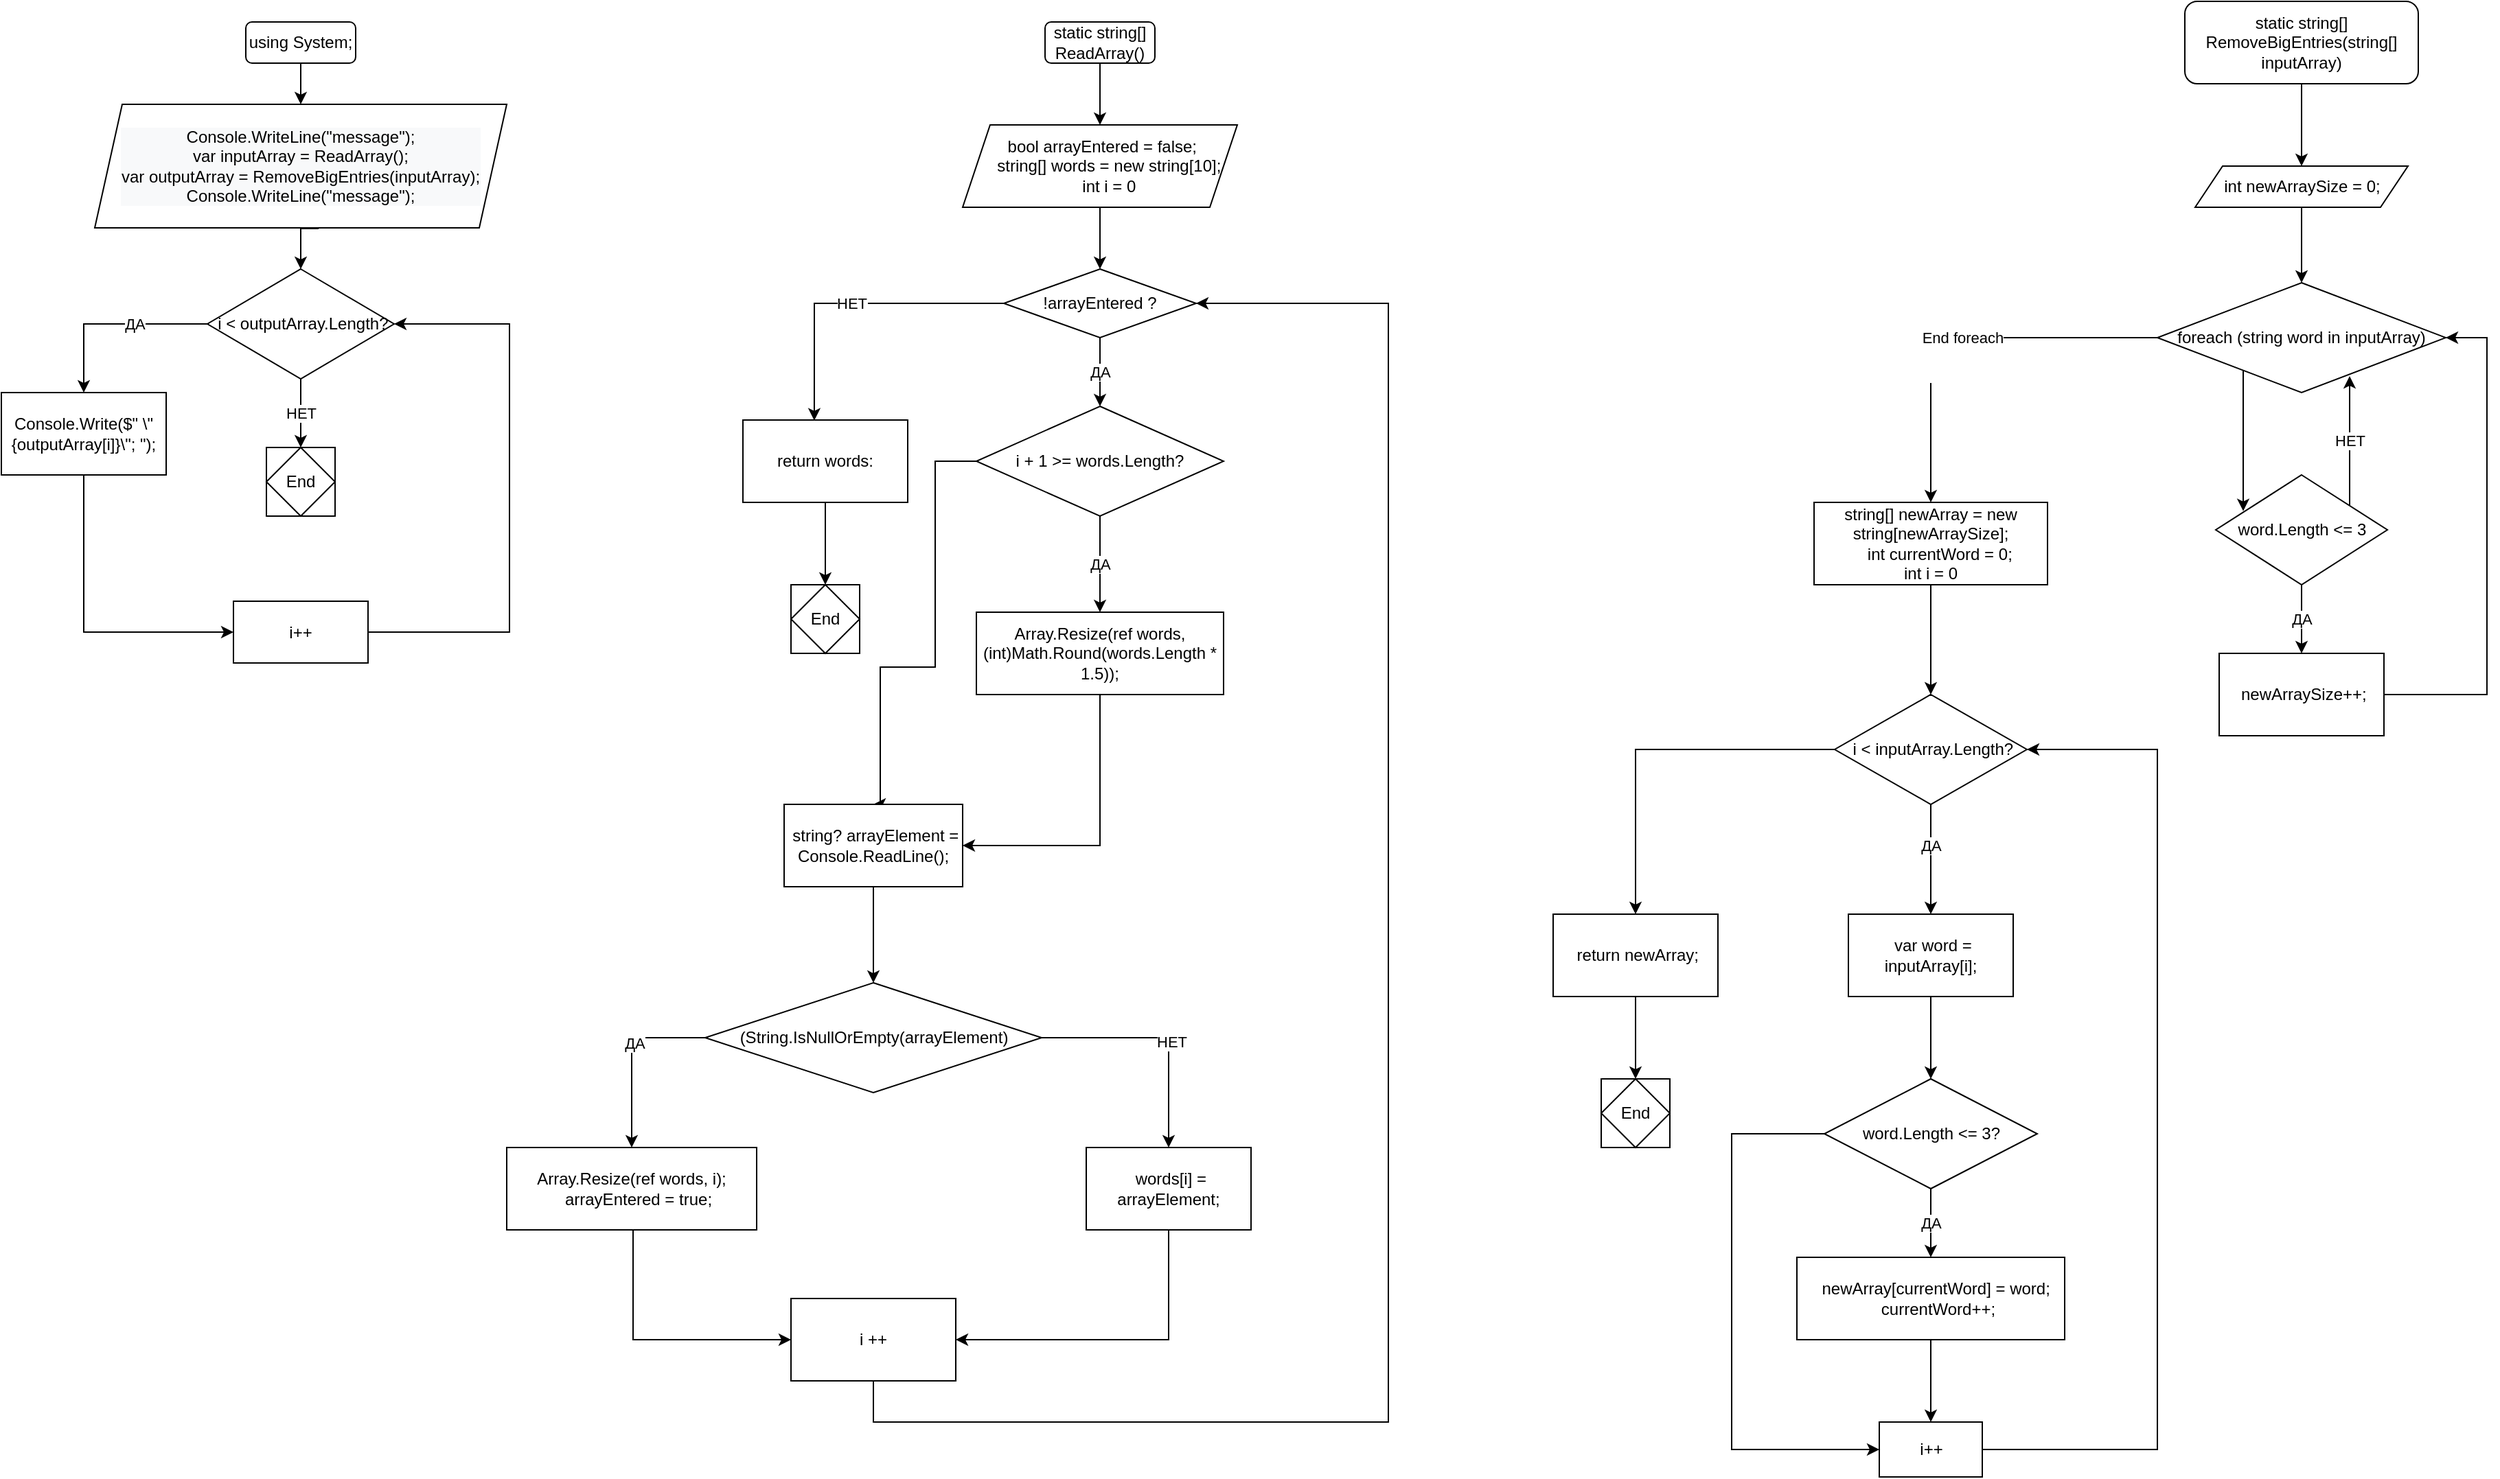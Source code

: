 <mxfile version="17.4.6" type="device"><diagram id="G7JeU6mXH50WPupGvraC" name="Page-1"><mxGraphModel dx="1970" dy="1273" grid="1" gridSize="10" guides="1" tooltips="1" connect="1" arrows="1" fold="1" page="1" pageScale="1" pageWidth="827" pageHeight="1169" math="0" shadow="0"><root><mxCell id="0"/><mxCell id="1" parent="0"/><mxCell id="7B86sebAGpOl5B1m4ffK-11" style="edgeStyle=orthogonalEdgeStyle;rounded=0;orthogonalLoop=1;jettySize=auto;html=1;entryX=0.5;entryY=0;entryDx=0;entryDy=0;" edge="1" parent="1" source="jtyNxbz2khBqsItdPSs9-1" target="7B86sebAGpOl5B1m4ffK-9"><mxGeometry relative="1" as="geometry"/></mxCell><mxCell id="jtyNxbz2khBqsItdPSs9-1" value="using System;" style="rounded=1;whiteSpace=wrap;html=1;" parent="1" vertex="1"><mxGeometry x="318" y="140" width="80" height="30" as="geometry"/></mxCell><mxCell id="7B86sebAGpOl5B1m4ffK-3" style="edgeStyle=orthogonalEdgeStyle;rounded=0;orthogonalLoop=1;jettySize=auto;html=1;entryX=0.5;entryY=0;entryDx=0;entryDy=0;" edge="1" parent="1" target="7B86sebAGpOl5B1m4ffK-2"><mxGeometry relative="1" as="geometry"><mxPoint x="370.0" y="260.0" as="sourcePoint"/></mxGeometry></mxCell><mxCell id="7B86sebAGpOl5B1m4ffK-7" value="НЕТ" style="edgeStyle=orthogonalEdgeStyle;rounded=0;orthogonalLoop=1;jettySize=auto;html=1;entryX=0.5;entryY=0;entryDx=0;entryDy=0;" edge="1" parent="1" source="7B86sebAGpOl5B1m4ffK-2" target="7B86sebAGpOl5B1m4ffK-6"><mxGeometry relative="1" as="geometry"/></mxCell><mxCell id="7B86sebAGpOl5B1m4ffK-12" style="edgeStyle=orthogonalEdgeStyle;rounded=0;orthogonalLoop=1;jettySize=auto;html=1;entryX=0.5;entryY=0;entryDx=0;entryDy=0;" edge="1" parent="1" source="7B86sebAGpOl5B1m4ffK-2" target="7B86sebAGpOl5B1m4ffK-8"><mxGeometry relative="1" as="geometry"/></mxCell><mxCell id="7B86sebAGpOl5B1m4ffK-13" value="ДА" style="edgeLabel;html=1;align=center;verticalAlign=middle;resizable=0;points=[];" vertex="1" connectable="0" parent="7B86sebAGpOl5B1m4ffK-12"><mxGeometry x="-0.238" relative="1" as="geometry"><mxPoint as="offset"/></mxGeometry></mxCell><mxCell id="7B86sebAGpOl5B1m4ffK-2" value="&amp;nbsp;i &amp;lt; outputArray.Length?" style="rhombus;whiteSpace=wrap;html=1;" vertex="1" parent="1"><mxGeometry x="290" y="320" width="136" height="80" as="geometry"/></mxCell><mxCell id="7B86sebAGpOl5B1m4ffK-5" value="" style="whiteSpace=wrap;html=1;aspect=fixed;" vertex="1" parent="1"><mxGeometry x="333" y="450" width="50" height="50" as="geometry"/></mxCell><mxCell id="7B86sebAGpOl5B1m4ffK-6" value="End" style="rhombus;whiteSpace=wrap;html=1;" vertex="1" parent="1"><mxGeometry x="333" y="450" width="50" height="50" as="geometry"/></mxCell><mxCell id="7B86sebAGpOl5B1m4ffK-16" style="edgeStyle=orthogonalEdgeStyle;rounded=0;orthogonalLoop=1;jettySize=auto;html=1;entryX=0;entryY=0.5;entryDx=0;entryDy=0;" edge="1" parent="1" source="7B86sebAGpOl5B1m4ffK-8" target="7B86sebAGpOl5B1m4ffK-14"><mxGeometry relative="1" as="geometry"><Array as="points"><mxPoint x="200" y="585"/></Array></mxGeometry></mxCell><mxCell id="7B86sebAGpOl5B1m4ffK-8" value="Console.Write($&quot; \&quot;{outputArray[i]}\&quot;; &quot;);" style="rounded=0;whiteSpace=wrap;html=1;" vertex="1" parent="1"><mxGeometry x="140" y="410" width="120" height="60" as="geometry"/></mxCell><mxCell id="7B86sebAGpOl5B1m4ffK-9" value="&#10;&#10;&lt;div style=&quot;color: rgb(0, 0, 0); font-family: helvetica; font-size: 12px; font-style: normal; font-weight: 400; letter-spacing: normal; text-align: center; text-indent: 0px; text-transform: none; word-spacing: 0px; background-color: rgb(248, 249, 250);&quot;&gt;Console.WriteLine(&quot;message&quot;);&lt;/div&gt;&lt;div style=&quot;color: rgb(0, 0, 0); font-family: helvetica; font-size: 12px; font-style: normal; font-weight: 400; letter-spacing: normal; text-align: center; text-indent: 0px; text-transform: none; word-spacing: 0px; background-color: rgb(248, 249, 250);&quot;&gt;var inputArray = ReadArray();&lt;/div&gt;&lt;div style=&quot;color: rgb(0, 0, 0); font-family: helvetica; font-size: 12px; font-style: normal; font-weight: 400; letter-spacing: normal; text-align: center; text-indent: 0px; text-transform: none; word-spacing: 0px; background-color: rgb(248, 249, 250);&quot;&gt;var outputArray = RemoveBigEntries(inputArray);&lt;/div&gt;&lt;div style=&quot;color: rgb(0, 0, 0); font-family: helvetica; font-size: 12px; font-style: normal; font-weight: 400; letter-spacing: normal; text-align: center; text-indent: 0px; text-transform: none; word-spacing: 0px; background-color: rgb(248, 249, 250);&quot;&gt;Console.WriteLine(&quot;message&quot;);&lt;/div&gt;&#10;&#10;" style="shape=parallelogram;perimeter=parallelogramPerimeter;whiteSpace=wrap;html=1;fixedSize=1;" vertex="1" parent="1"><mxGeometry x="208" y="200" width="300" height="90" as="geometry"/></mxCell><mxCell id="7B86sebAGpOl5B1m4ffK-17" style="edgeStyle=orthogonalEdgeStyle;rounded=0;orthogonalLoop=1;jettySize=auto;html=1;entryX=1;entryY=0.5;entryDx=0;entryDy=0;" edge="1" parent="1" source="7B86sebAGpOl5B1m4ffK-14" target="7B86sebAGpOl5B1m4ffK-2"><mxGeometry relative="1" as="geometry"><Array as="points"><mxPoint x="510" y="585"/><mxPoint x="510" y="360"/></Array></mxGeometry></mxCell><mxCell id="7B86sebAGpOl5B1m4ffK-14" value="i++" style="rounded=0;whiteSpace=wrap;html=1;" vertex="1" parent="1"><mxGeometry x="309" y="562" width="98" height="45" as="geometry"/></mxCell><mxCell id="7B86sebAGpOl5B1m4ffK-21" style="edgeStyle=orthogonalEdgeStyle;rounded=0;orthogonalLoop=1;jettySize=auto;html=1;entryX=0.5;entryY=0;entryDx=0;entryDy=0;" edge="1" parent="1" source="7B86sebAGpOl5B1m4ffK-19" target="7B86sebAGpOl5B1m4ffK-20"><mxGeometry relative="1" as="geometry"/></mxCell><mxCell id="7B86sebAGpOl5B1m4ffK-19" value="static string[] ReadArray()" style="rounded=1;whiteSpace=wrap;html=1;" vertex="1" parent="1"><mxGeometry x="900" y="140" width="80" height="30" as="geometry"/></mxCell><mxCell id="7B86sebAGpOl5B1m4ffK-23" style="edgeStyle=orthogonalEdgeStyle;rounded=0;orthogonalLoop=1;jettySize=auto;html=1;" edge="1" parent="1" source="7B86sebAGpOl5B1m4ffK-20" target="7B86sebAGpOl5B1m4ffK-22"><mxGeometry relative="1" as="geometry"/></mxCell><mxCell id="7B86sebAGpOl5B1m4ffK-20" value="&lt;div&gt;&amp;nbsp;bool arrayEntered = false;&lt;/div&gt;&lt;div&gt;&amp;nbsp; &amp;nbsp; string[] words = new string[10];&lt;/div&gt;&lt;div&gt;&amp;nbsp; &amp;nbsp; int i = 0&lt;/div&gt;" style="shape=parallelogram;perimeter=parallelogramPerimeter;whiteSpace=wrap;html=1;fixedSize=1;" vertex="1" parent="1"><mxGeometry x="840" y="215" width="200" height="60" as="geometry"/></mxCell><mxCell id="7B86sebAGpOl5B1m4ffK-25" value="ДА" style="edgeStyle=orthogonalEdgeStyle;rounded=0;orthogonalLoop=1;jettySize=auto;html=1;entryX=0.5;entryY=0;entryDx=0;entryDy=0;" edge="1" parent="1" source="7B86sebAGpOl5B1m4ffK-22" target="7B86sebAGpOl5B1m4ffK-24"><mxGeometry relative="1" as="geometry"/></mxCell><mxCell id="7B86sebAGpOl5B1m4ffK-27" value="НЕТ" style="edgeStyle=orthogonalEdgeStyle;rounded=0;orthogonalLoop=1;jettySize=auto;html=1;entryX=0.433;entryY=0.006;entryDx=0;entryDy=0;entryPerimeter=0;" edge="1" parent="1" source="7B86sebAGpOl5B1m4ffK-22" target="7B86sebAGpOl5B1m4ffK-26"><mxGeometry relative="1" as="geometry"/></mxCell><mxCell id="7B86sebAGpOl5B1m4ffK-22" value="!arrayEntered ?" style="rhombus;whiteSpace=wrap;html=1;" vertex="1" parent="1"><mxGeometry x="870" y="320" width="140" height="50" as="geometry"/></mxCell><mxCell id="7B86sebAGpOl5B1m4ffK-32" value="ДА" style="edgeStyle=orthogonalEdgeStyle;rounded=0;orthogonalLoop=1;jettySize=auto;html=1;" edge="1" parent="1" source="7B86sebAGpOl5B1m4ffK-24" target="7B86sebAGpOl5B1m4ffK-31"><mxGeometry relative="1" as="geometry"/></mxCell><mxCell id="7B86sebAGpOl5B1m4ffK-34" style="edgeStyle=orthogonalEdgeStyle;rounded=0;orthogonalLoop=1;jettySize=auto;html=1;entryX=0.5;entryY=0;entryDx=0;entryDy=0;" edge="1" parent="1" source="7B86sebAGpOl5B1m4ffK-24" target="7B86sebAGpOl5B1m4ffK-33"><mxGeometry relative="1" as="geometry"><Array as="points"><mxPoint x="820" y="460"/><mxPoint x="820" y="610"/><mxPoint x="780" y="610"/></Array></mxGeometry></mxCell><mxCell id="7B86sebAGpOl5B1m4ffK-24" value="i + 1 &amp;gt;= words.Length?" style="rhombus;whiteSpace=wrap;html=1;" vertex="1" parent="1"><mxGeometry x="850" y="420" width="180" height="80" as="geometry"/></mxCell><mxCell id="7B86sebAGpOl5B1m4ffK-30" style="edgeStyle=orthogonalEdgeStyle;rounded=0;orthogonalLoop=1;jettySize=auto;html=1;entryX=0.5;entryY=0;entryDx=0;entryDy=0;" edge="1" parent="1" source="7B86sebAGpOl5B1m4ffK-26" target="7B86sebAGpOl5B1m4ffK-29"><mxGeometry relative="1" as="geometry"/></mxCell><mxCell id="7B86sebAGpOl5B1m4ffK-26" value="return words:" style="rounded=0;whiteSpace=wrap;html=1;" vertex="1" parent="1"><mxGeometry x="680" y="430" width="120" height="60" as="geometry"/></mxCell><mxCell id="7B86sebAGpOl5B1m4ffK-28" value="" style="whiteSpace=wrap;html=1;aspect=fixed;" vertex="1" parent="1"><mxGeometry x="715" y="550" width="50" height="50" as="geometry"/></mxCell><mxCell id="7B86sebAGpOl5B1m4ffK-29" value="End" style="rhombus;whiteSpace=wrap;html=1;" vertex="1" parent="1"><mxGeometry x="715" y="550" width="50" height="50" as="geometry"/></mxCell><mxCell id="7B86sebAGpOl5B1m4ffK-35" style="edgeStyle=orthogonalEdgeStyle;rounded=0;orthogonalLoop=1;jettySize=auto;html=1;entryX=1;entryY=0.5;entryDx=0;entryDy=0;" edge="1" parent="1" source="7B86sebAGpOl5B1m4ffK-31" target="7B86sebAGpOl5B1m4ffK-33"><mxGeometry relative="1" as="geometry"><Array as="points"><mxPoint x="940" y="740"/></Array></mxGeometry></mxCell><mxCell id="7B86sebAGpOl5B1m4ffK-31" value="Array.Resize(ref words, (int)Math.Round(words.Length * 1.5));" style="rounded=0;whiteSpace=wrap;html=1;" vertex="1" parent="1"><mxGeometry x="850" y="570" width="180" height="60" as="geometry"/></mxCell><mxCell id="7B86sebAGpOl5B1m4ffK-37" style="edgeStyle=orthogonalEdgeStyle;rounded=0;orthogonalLoop=1;jettySize=auto;html=1;" edge="1" parent="1" source="7B86sebAGpOl5B1m4ffK-33" target="7B86sebAGpOl5B1m4ffK-36"><mxGeometry relative="1" as="geometry"/></mxCell><mxCell id="7B86sebAGpOl5B1m4ffK-33" value="&amp;nbsp;string? arrayElement = Console.ReadLine();" style="rounded=0;whiteSpace=wrap;html=1;" vertex="1" parent="1"><mxGeometry x="710" y="710" width="130" height="60" as="geometry"/></mxCell><mxCell id="7B86sebAGpOl5B1m4ffK-40" style="edgeStyle=orthogonalEdgeStyle;rounded=0;orthogonalLoop=1;jettySize=auto;html=1;entryX=0.5;entryY=0;entryDx=0;entryDy=0;" edge="1" parent="1" source="7B86sebAGpOl5B1m4ffK-36" target="7B86sebAGpOl5B1m4ffK-38"><mxGeometry relative="1" as="geometry"><Array as="points"><mxPoint x="599" y="880"/></Array></mxGeometry></mxCell><mxCell id="7B86sebAGpOl5B1m4ffK-41" value="ДА" style="edgeLabel;html=1;align=center;verticalAlign=middle;resizable=0;points=[];" vertex="1" connectable="0" parent="7B86sebAGpOl5B1m4ffK-40"><mxGeometry x="-0.149" y="2" relative="1" as="geometry"><mxPoint as="offset"/></mxGeometry></mxCell><mxCell id="7B86sebAGpOl5B1m4ffK-42" style="edgeStyle=orthogonalEdgeStyle;rounded=0;orthogonalLoop=1;jettySize=auto;html=1;entryX=0.5;entryY=0;entryDx=0;entryDy=0;" edge="1" parent="1" source="7B86sebAGpOl5B1m4ffK-36" target="7B86sebAGpOl5B1m4ffK-39"><mxGeometry relative="1" as="geometry"/></mxCell><mxCell id="7B86sebAGpOl5B1m4ffK-43" value="НЕТ" style="edgeLabel;html=1;align=center;verticalAlign=middle;resizable=0;points=[];" vertex="1" connectable="0" parent="7B86sebAGpOl5B1m4ffK-42"><mxGeometry x="0.107" y="2" relative="1" as="geometry"><mxPoint as="offset"/></mxGeometry></mxCell><mxCell id="7B86sebAGpOl5B1m4ffK-36" value="(String.IsNullOrEmpty(arrayElement)" style="rhombus;whiteSpace=wrap;html=1;" vertex="1" parent="1"><mxGeometry x="652.5" y="840" width="245" height="80" as="geometry"/></mxCell><mxCell id="7B86sebAGpOl5B1m4ffK-45" style="edgeStyle=orthogonalEdgeStyle;rounded=0;orthogonalLoop=1;jettySize=auto;html=1;entryX=0;entryY=0.5;entryDx=0;entryDy=0;" edge="1" parent="1" source="7B86sebAGpOl5B1m4ffK-38" target="7B86sebAGpOl5B1m4ffK-44"><mxGeometry relative="1" as="geometry"><Array as="points"><mxPoint x="600" y="1100"/></Array></mxGeometry></mxCell><mxCell id="7B86sebAGpOl5B1m4ffK-38" value="&lt;div&gt;Array.Resize(ref words, i);&lt;/div&gt;&lt;div&gt;&amp;nbsp; &amp;nbsp;arrayEntered = true;&lt;/div&gt;" style="rounded=0;whiteSpace=wrap;html=1;" vertex="1" parent="1"><mxGeometry x="508" y="960" width="182" height="60" as="geometry"/></mxCell><mxCell id="7B86sebAGpOl5B1m4ffK-46" style="edgeStyle=orthogonalEdgeStyle;rounded=0;orthogonalLoop=1;jettySize=auto;html=1;entryX=1;entryY=0.5;entryDx=0;entryDy=0;" edge="1" parent="1" source="7B86sebAGpOl5B1m4ffK-39" target="7B86sebAGpOl5B1m4ffK-44"><mxGeometry relative="1" as="geometry"><Array as="points"><mxPoint x="990" y="1100"/></Array></mxGeometry></mxCell><mxCell id="7B86sebAGpOl5B1m4ffK-39" value="&amp;nbsp;words[i] = arrayElement;" style="rounded=0;whiteSpace=wrap;html=1;" vertex="1" parent="1"><mxGeometry x="930" y="960" width="120" height="60" as="geometry"/></mxCell><mxCell id="7B86sebAGpOl5B1m4ffK-47" style="edgeStyle=orthogonalEdgeStyle;rounded=0;orthogonalLoop=1;jettySize=auto;html=1;entryX=1;entryY=0.5;entryDx=0;entryDy=0;" edge="1" parent="1" source="7B86sebAGpOl5B1m4ffK-44" target="7B86sebAGpOl5B1m4ffK-22"><mxGeometry relative="1" as="geometry"><Array as="points"><mxPoint x="775" y="1160"/><mxPoint x="1150" y="1160"/><mxPoint x="1150" y="345"/></Array></mxGeometry></mxCell><mxCell id="7B86sebAGpOl5B1m4ffK-44" value="i ++" style="rounded=0;whiteSpace=wrap;html=1;" vertex="1" parent="1"><mxGeometry x="715" y="1070" width="120" height="60" as="geometry"/></mxCell><mxCell id="7B86sebAGpOl5B1m4ffK-50" value="" style="edgeStyle=orthogonalEdgeStyle;rounded=0;orthogonalLoop=1;jettySize=auto;html=1;entryX=0.5;entryY=0;entryDx=0;entryDy=0;" edge="1" parent="1" source="7B86sebAGpOl5B1m4ffK-48" target="7B86sebAGpOl5B1m4ffK-51"><mxGeometry relative="1" as="geometry"><mxPoint x="1815" y="255.0" as="targetPoint"/></mxGeometry></mxCell><mxCell id="7B86sebAGpOl5B1m4ffK-48" value="static string[] RemoveBigEntries(string[] inputArray)" style="rounded=1;whiteSpace=wrap;html=1;" vertex="1" parent="1"><mxGeometry x="1730" y="125" width="170" height="60" as="geometry"/></mxCell><mxCell id="7B86sebAGpOl5B1m4ffK-57" style="edgeStyle=orthogonalEdgeStyle;rounded=0;orthogonalLoop=1;jettySize=auto;html=1;" edge="1" parent="1" source="7B86sebAGpOl5B1m4ffK-51" target="7B86sebAGpOl5B1m4ffK-52"><mxGeometry relative="1" as="geometry"/></mxCell><mxCell id="7B86sebAGpOl5B1m4ffK-51" value="int newArraySize = 0;" style="shape=parallelogram;perimeter=parallelogramPerimeter;whiteSpace=wrap;html=1;fixedSize=1;" vertex="1" parent="1"><mxGeometry x="1737.5" y="245" width="155" height="30" as="geometry"/></mxCell><mxCell id="7B86sebAGpOl5B1m4ffK-58" value="&#10;&#10;&lt;span style=&quot;color: rgb(0, 0, 0); font-family: helvetica; font-size: 11px; font-style: normal; font-weight: 400; letter-spacing: normal; text-align: center; text-indent: 0px; text-transform: none; word-spacing: 0px; background-color: rgb(255, 255, 255); display: inline; float: none;&quot;&gt;End foreach&lt;/span&gt;&#10;&#10;" style="edgeStyle=orthogonalEdgeStyle;rounded=0;orthogonalLoop=1;jettySize=auto;html=1;entryX=0.5;entryY=0;entryDx=0;entryDy=0;" edge="1" parent="1" source="7B86sebAGpOl5B1m4ffK-52" target="7B86sebAGpOl5B1m4ffK-65"><mxGeometry relative="1" as="geometry"><mxPoint x="1545" y="460" as="targetPoint"/><Array as="points"><mxPoint x="1545" y="370"/></Array></mxGeometry></mxCell><mxCell id="7B86sebAGpOl5B1m4ffK-66" style="edgeStyle=orthogonalEdgeStyle;rounded=0;orthogonalLoop=1;jettySize=auto;html=1;entryX=0.16;entryY=0.329;entryDx=0;entryDy=0;entryPerimeter=0;" edge="1" parent="1" source="7B86sebAGpOl5B1m4ffK-52" target="7B86sebAGpOl5B1m4ffK-55"><mxGeometry relative="1" as="geometry"><Array as="points"><mxPoint x="1773" y="440"/></Array></mxGeometry></mxCell><mxCell id="7B86sebAGpOl5B1m4ffK-52" value="foreach (string word in inputArray)" style="rhombus;whiteSpace=wrap;html=1;" vertex="1" parent="1"><mxGeometry x="1710" y="330" width="210" height="80" as="geometry"/></mxCell><mxCell id="7B86sebAGpOl5B1m4ffK-62" value="ДА" style="edgeStyle=orthogonalEdgeStyle;rounded=0;orthogonalLoop=1;jettySize=auto;html=1;entryX=0.5;entryY=0;entryDx=0;entryDy=0;" edge="1" parent="1" source="7B86sebAGpOl5B1m4ffK-55" target="7B86sebAGpOl5B1m4ffK-61"><mxGeometry relative="1" as="geometry"/></mxCell><mxCell id="7B86sebAGpOl5B1m4ffK-64" value="НЕТ" style="edgeStyle=orthogonalEdgeStyle;rounded=0;orthogonalLoop=1;jettySize=auto;html=1;" edge="1" parent="1" source="7B86sebAGpOl5B1m4ffK-55"><mxGeometry relative="1" as="geometry"><mxPoint x="1850" y="398" as="targetPoint"/><Array as="points"><mxPoint x="1850" y="398"/></Array></mxGeometry></mxCell><mxCell id="7B86sebAGpOl5B1m4ffK-55" value="word.Length &amp;lt;= 3" style="rhombus;whiteSpace=wrap;html=1;" vertex="1" parent="1"><mxGeometry x="1752.5" y="470" width="125" height="80" as="geometry"/></mxCell><mxCell id="7B86sebAGpOl5B1m4ffK-63" style="edgeStyle=orthogonalEdgeStyle;rounded=0;orthogonalLoop=1;jettySize=auto;html=1;entryX=1;entryY=0.5;entryDx=0;entryDy=0;" edge="1" parent="1" source="7B86sebAGpOl5B1m4ffK-61" target="7B86sebAGpOl5B1m4ffK-52"><mxGeometry relative="1" as="geometry"><mxPoint x="2110" y="500" as="targetPoint"/><Array as="points"><mxPoint x="1950" y="630"/><mxPoint x="1950" y="370"/></Array></mxGeometry></mxCell><mxCell id="7B86sebAGpOl5B1m4ffK-61" value="&amp;nbsp;newArraySize++;" style="rounded=0;whiteSpace=wrap;html=1;" vertex="1" parent="1"><mxGeometry x="1755" y="600" width="120" height="60" as="geometry"/></mxCell><mxCell id="7B86sebAGpOl5B1m4ffK-68" style="edgeStyle=orthogonalEdgeStyle;rounded=0;orthogonalLoop=1;jettySize=auto;html=1;entryX=0.5;entryY=0;entryDx=0;entryDy=0;" edge="1" parent="1" source="7B86sebAGpOl5B1m4ffK-65" target="7B86sebAGpOl5B1m4ffK-67"><mxGeometry relative="1" as="geometry"/></mxCell><mxCell id="7B86sebAGpOl5B1m4ffK-65" value="&lt;div&gt;string[] newArray = new string[newArraySize];&lt;/div&gt;&lt;div&gt;&amp;nbsp; &amp;nbsp; int currentWord = 0;&lt;/div&gt;&lt;div&gt;int i = 0&lt;/div&gt;" style="rounded=0;whiteSpace=wrap;html=1;" vertex="1" parent="1"><mxGeometry x="1460" y="490" width="170" height="60" as="geometry"/></mxCell><mxCell id="7B86sebAGpOl5B1m4ffK-70" style="edgeStyle=orthogonalEdgeStyle;rounded=0;orthogonalLoop=1;jettySize=auto;html=1;entryX=0.5;entryY=0;entryDx=0;entryDy=0;" edge="1" parent="1" source="7B86sebAGpOl5B1m4ffK-67" target="7B86sebAGpOl5B1m4ffK-69"><mxGeometry relative="1" as="geometry"/></mxCell><mxCell id="7B86sebAGpOl5B1m4ffK-71" value="ДА" style="edgeLabel;html=1;align=center;verticalAlign=middle;resizable=0;points=[];" vertex="1" connectable="0" parent="7B86sebAGpOl5B1m4ffK-70"><mxGeometry x="-0.258" relative="1" as="geometry"><mxPoint as="offset"/></mxGeometry></mxCell><mxCell id="7B86sebAGpOl5B1m4ffK-75" style="edgeStyle=orthogonalEdgeStyle;rounded=0;orthogonalLoop=1;jettySize=auto;html=1;" edge="1" parent="1" source="7B86sebAGpOl5B1m4ffK-67" target="7B86sebAGpOl5B1m4ffK-74"><mxGeometry relative="1" as="geometry"/></mxCell><mxCell id="7B86sebAGpOl5B1m4ffK-67" value="&amp;nbsp;i &amp;lt; inputArray.Length?" style="rhombus;whiteSpace=wrap;html=1;" vertex="1" parent="1"><mxGeometry x="1475" y="630" width="140" height="80" as="geometry"/></mxCell><mxCell id="7B86sebAGpOl5B1m4ffK-80" style="edgeStyle=orthogonalEdgeStyle;rounded=0;orthogonalLoop=1;jettySize=auto;html=1;entryX=0.5;entryY=0;entryDx=0;entryDy=0;" edge="1" parent="1" source="7B86sebAGpOl5B1m4ffK-69" target="7B86sebAGpOl5B1m4ffK-79"><mxGeometry relative="1" as="geometry"/></mxCell><mxCell id="7B86sebAGpOl5B1m4ffK-69" value="&amp;nbsp;var word = inputArray[i];" style="rounded=0;whiteSpace=wrap;html=1;" vertex="1" parent="1"><mxGeometry x="1485" y="790" width="120" height="60" as="geometry"/></mxCell><mxCell id="7B86sebAGpOl5B1m4ffK-78" style="edgeStyle=orthogonalEdgeStyle;rounded=0;orthogonalLoop=1;jettySize=auto;html=1;entryX=0.5;entryY=0;entryDx=0;entryDy=0;" edge="1" parent="1" source="7B86sebAGpOl5B1m4ffK-74" target="7B86sebAGpOl5B1m4ffK-77"><mxGeometry relative="1" as="geometry"/></mxCell><mxCell id="7B86sebAGpOl5B1m4ffK-74" value="&amp;nbsp;return newArray;" style="rounded=0;whiteSpace=wrap;html=1;" vertex="1" parent="1"><mxGeometry x="1270" y="790" width="120" height="60" as="geometry"/></mxCell><mxCell id="7B86sebAGpOl5B1m4ffK-76" value="" style="whiteSpace=wrap;html=1;aspect=fixed;" vertex="1" parent="1"><mxGeometry x="1305" y="910" width="50" height="50" as="geometry"/></mxCell><mxCell id="7B86sebAGpOl5B1m4ffK-77" value="End" style="rhombus;whiteSpace=wrap;html=1;" vertex="1" parent="1"><mxGeometry x="1305" y="910" width="50" height="50" as="geometry"/></mxCell><mxCell id="7B86sebAGpOl5B1m4ffK-82" value="ДА" style="edgeStyle=orthogonalEdgeStyle;rounded=0;orthogonalLoop=1;jettySize=auto;html=1;entryX=0.5;entryY=0;entryDx=0;entryDy=0;" edge="1" parent="1" source="7B86sebAGpOl5B1m4ffK-79" target="7B86sebAGpOl5B1m4ffK-81"><mxGeometry relative="1" as="geometry"/></mxCell><mxCell id="7B86sebAGpOl5B1m4ffK-85" style="edgeStyle=orthogonalEdgeStyle;rounded=0;orthogonalLoop=1;jettySize=auto;html=1;entryX=0;entryY=0.5;entryDx=0;entryDy=0;" edge="1" parent="1" source="7B86sebAGpOl5B1m4ffK-79" target="7B86sebAGpOl5B1m4ffK-83"><mxGeometry relative="1" as="geometry"><Array as="points"><mxPoint x="1400" y="950"/><mxPoint x="1400" y="1180"/></Array></mxGeometry></mxCell><mxCell id="7B86sebAGpOl5B1m4ffK-79" value="word.Length &amp;lt;= 3?" style="rhombus;whiteSpace=wrap;html=1;" vertex="1" parent="1"><mxGeometry x="1467.5" y="910" width="155" height="80" as="geometry"/></mxCell><mxCell id="7B86sebAGpOl5B1m4ffK-84" style="edgeStyle=orthogonalEdgeStyle;rounded=0;orthogonalLoop=1;jettySize=auto;html=1;entryX=0.5;entryY=0;entryDx=0;entryDy=0;" edge="1" parent="1" source="7B86sebAGpOl5B1m4ffK-81" target="7B86sebAGpOl5B1m4ffK-83"><mxGeometry relative="1" as="geometry"/></mxCell><mxCell id="7B86sebAGpOl5B1m4ffK-81" value="&lt;div&gt;&amp;nbsp; newArray[currentWord] = word;&lt;/div&gt;&lt;div&gt;&amp;nbsp; &amp;nbsp;currentWord++;&lt;/div&gt;" style="rounded=0;whiteSpace=wrap;html=1;" vertex="1" parent="1"><mxGeometry x="1447.5" y="1040" width="195" height="60" as="geometry"/></mxCell><mxCell id="7B86sebAGpOl5B1m4ffK-86" style="edgeStyle=orthogonalEdgeStyle;rounded=0;orthogonalLoop=1;jettySize=auto;html=1;entryX=1;entryY=0.5;entryDx=0;entryDy=0;" edge="1" parent="1" source="7B86sebAGpOl5B1m4ffK-83" target="7B86sebAGpOl5B1m4ffK-67"><mxGeometry relative="1" as="geometry"><Array as="points"><mxPoint x="1710" y="1180"/><mxPoint x="1710" y="670"/></Array></mxGeometry></mxCell><mxCell id="7B86sebAGpOl5B1m4ffK-83" value="i++" style="rounded=0;whiteSpace=wrap;html=1;" vertex="1" parent="1"><mxGeometry x="1507.5" y="1160" width="75" height="40" as="geometry"/></mxCell></root></mxGraphModel></diagram></mxfile>